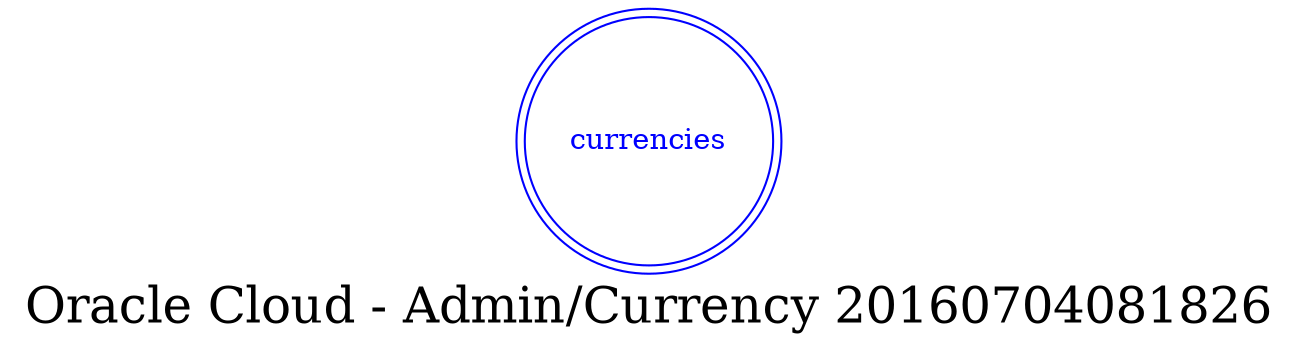 digraph LexiconGraph {
graph[label="Oracle Cloud - Admin/Currency 20160704081826", fontsize=24]
splines=true
"currencies" [color=blue, fontcolor=blue, shape=doublecircle]
}

